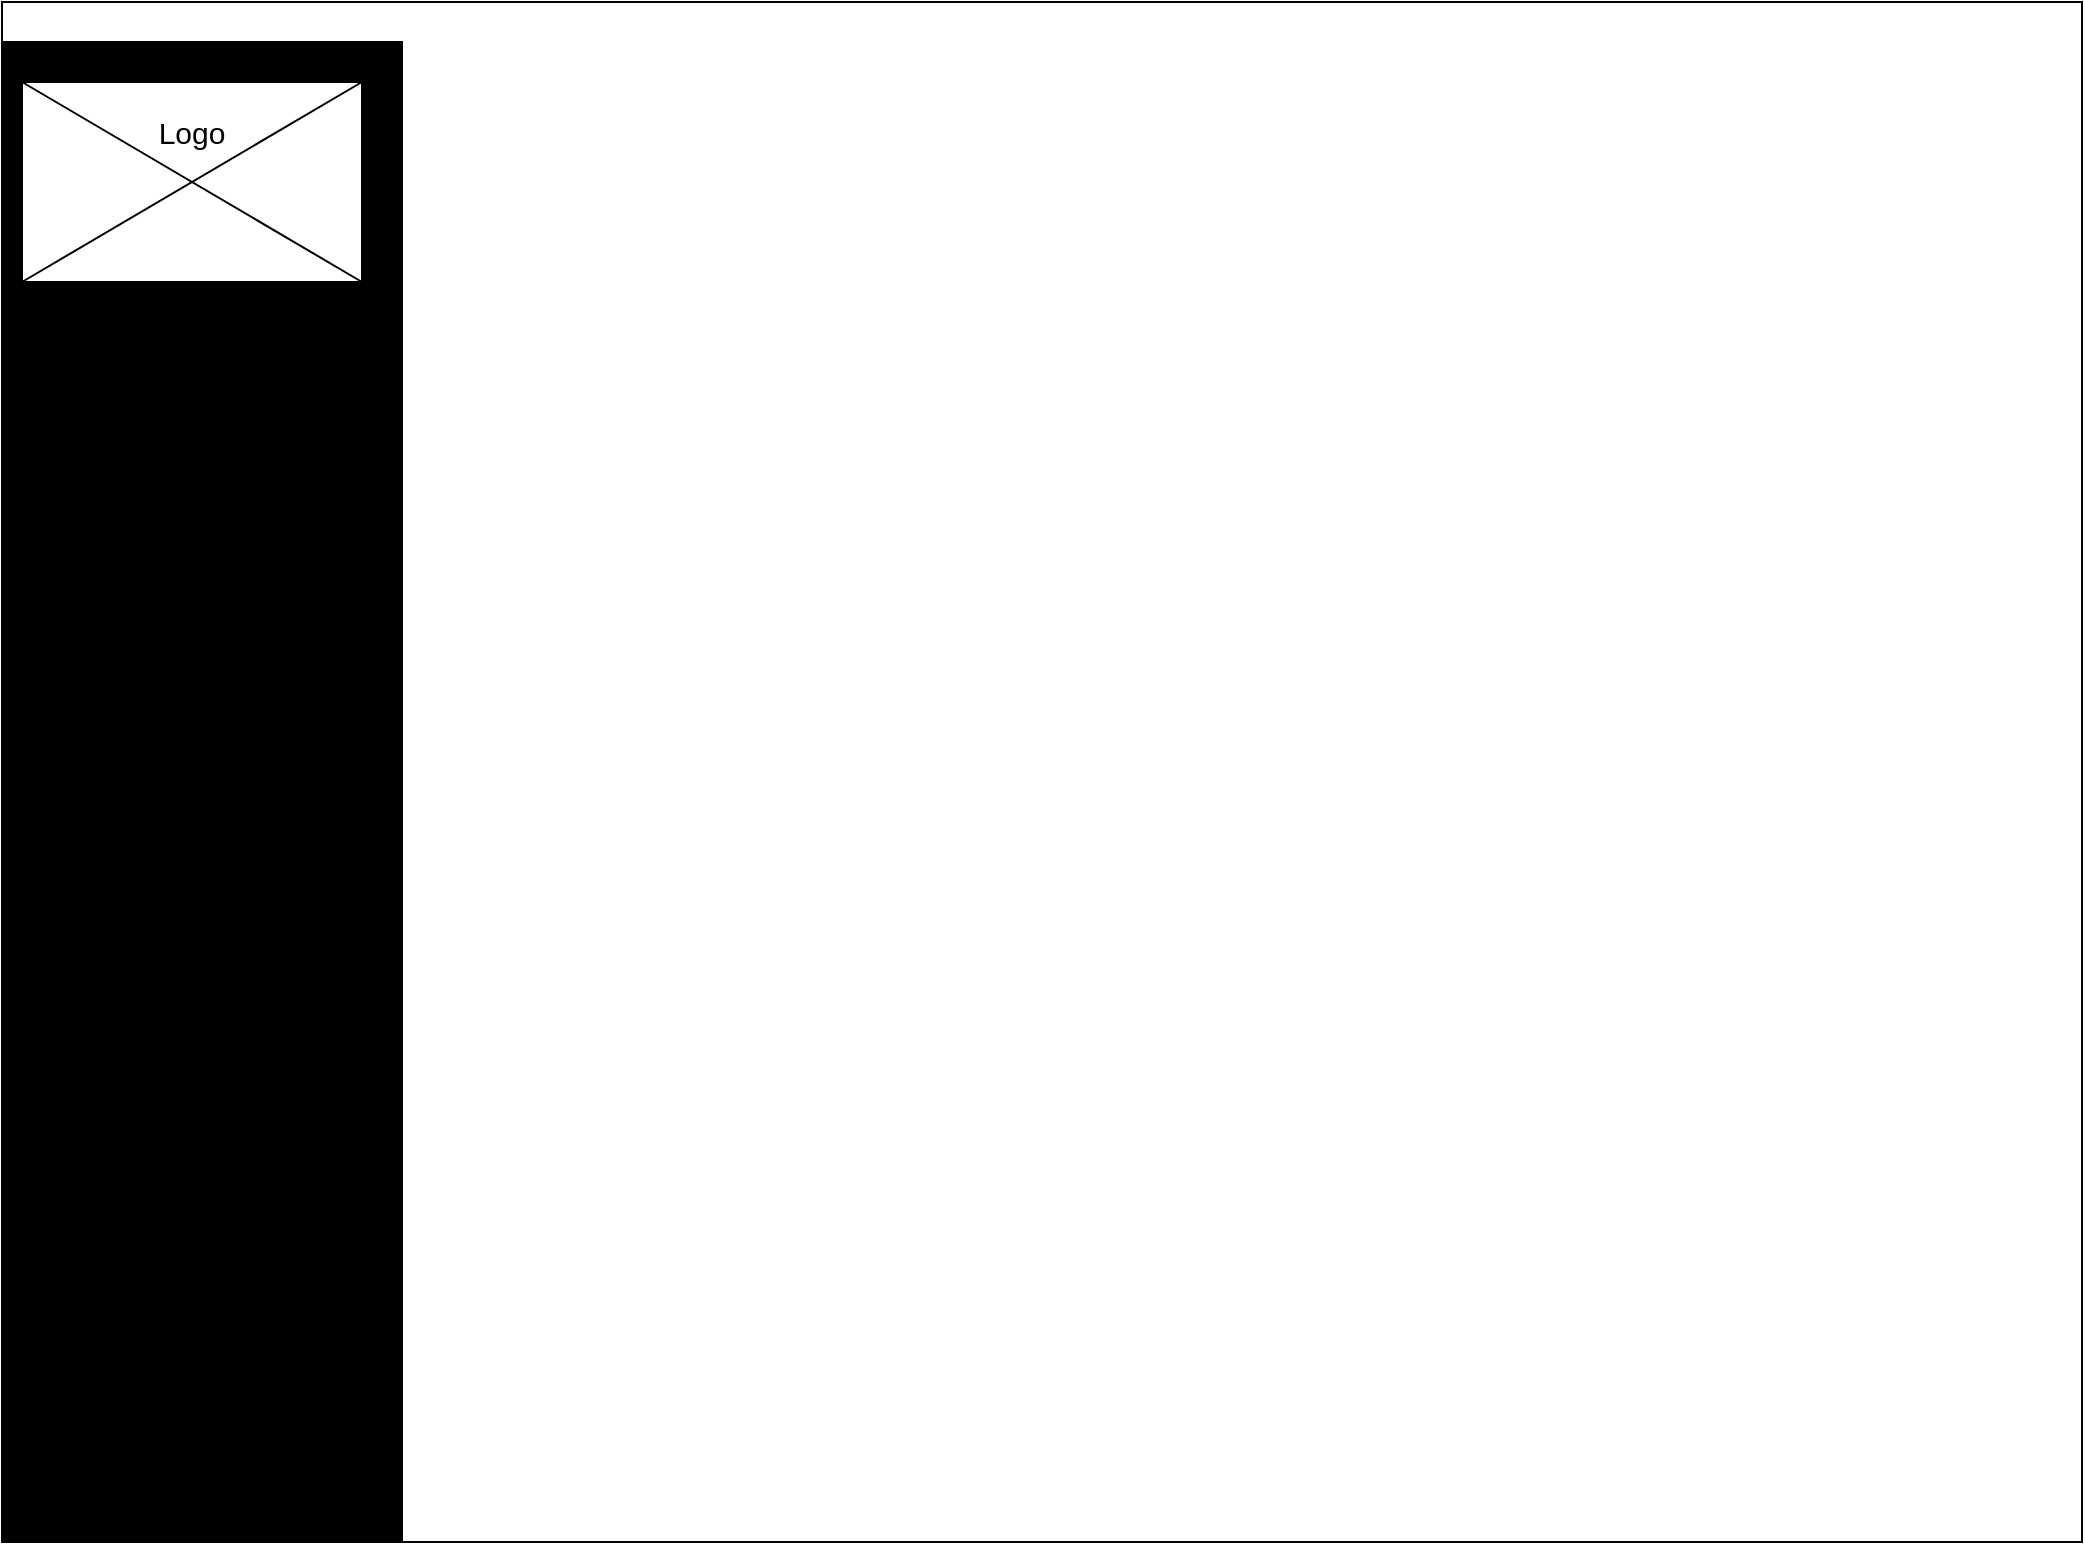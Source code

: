 <mxfile version="28.2.0">
  <diagram name="Page-1" id="MJIfw9Xfixav2o8gxMMa">
    <mxGraphModel dx="1506" dy="1131" grid="1" gridSize="10" guides="1" tooltips="1" connect="1" arrows="1" fold="1" page="1" pageScale="1" pageWidth="1100" pageHeight="850" math="0" shadow="0">
      <root>
        <mxCell id="0" />
        <mxCell id="1" parent="0" />
        <mxCell id="7YQjvosz25pRn5sGRjC9-1" value="" style="rounded=0;whiteSpace=wrap;html=1;fillColor=light-dark(#FFFFFF,#FFFFFF);movable=0;resizable=0;rotatable=0;deletable=0;editable=0;locked=1;connectable=0;" parent="1" vertex="1">
          <mxGeometry x="40" y="40" width="1040" height="770" as="geometry" />
        </mxCell>
        <mxCell id="7YQjvosz25pRn5sGRjC9-2" value="" style="rounded=0;whiteSpace=wrap;html=1;fillColor=light-dark(#000000,#D5FFB7);" parent="1" vertex="1">
          <mxGeometry x="40" y="60" width="200" height="750" as="geometry" />
        </mxCell>
        <mxCell id="7YQjvosz25pRn5sGRjC9-3" value="" style="rounded=0;whiteSpace=wrap;html=1;fillColor=light-dark(#FFFFFF,#FFFFFF);" parent="1" vertex="1">
          <mxGeometry x="50" y="80" width="170" height="100" as="geometry" />
        </mxCell>
        <mxCell id="7YQjvosz25pRn5sGRjC9-4" value="" style="shape=umlDestroy;whiteSpace=wrap;html=1;strokeWidth=1;targetShapes=umlLifeline;fillColor=default;strokeColor=light-dark(#000000,#000000);" parent="1" vertex="1">
          <mxGeometry x="50" y="80" width="170" height="100" as="geometry" />
        </mxCell>
        <mxCell id="7YQjvosz25pRn5sGRjC9-5" value="Logo" style="text;html=1;align=center;verticalAlign=middle;whiteSpace=wrap;rounded=0;fontColor=light-dark(#000000,#000000);fontSize=15;" parent="1" vertex="1">
          <mxGeometry x="105" y="90" width="60" height="30" as="geometry" />
        </mxCell>
        <mxCell id="7YQjvosz25pRn5sGRjC9-7" value="&lt;b&gt;Home&lt;/b&gt;" style="text;html=1;align=left;verticalAlign=middle;whiteSpace=wrap;rounded=0;fontColor=light-dark(#000000,#000000);fontSize=17;" parent="1" vertex="1">
          <mxGeometry x="51" y="209.5" width="80" height="30" as="geometry" />
        </mxCell>
        <mxCell id="7YQjvosz25pRn5sGRjC9-8" value="&lt;b&gt;Service&lt;/b&gt;" style="text;html=1;align=left;verticalAlign=middle;whiteSpace=wrap;rounded=0;fontColor=light-dark(#000000,#000000);fontSize=17;" parent="1" vertex="1">
          <mxGeometry x="54" y="248" width="80" height="30" as="geometry" />
        </mxCell>
        <mxCell id="7YQjvosz25pRn5sGRjC9-9" value="&lt;b&gt;Therapists&lt;/b&gt;" style="text;html=1;align=left;verticalAlign=middle;whiteSpace=wrap;rounded=0;fontColor=light-dark(#000000,#000000);fontSize=17;" parent="1" vertex="1">
          <mxGeometry x="51" y="348" width="119" height="30" as="geometry" />
        </mxCell>
        <mxCell id="7YQjvosz25pRn5sGRjC9-10" value="&lt;b&gt;Ayurvedic Therapy&lt;/b&gt;" style="text;html=1;align=left;verticalAlign=middle;whiteSpace=wrap;rounded=0;fontColor=light-dark(#000000,#000000);fontSize=17;" parent="1" vertex="1">
          <mxGeometry x="71" y="278" width="169" height="30" as="geometry" />
        </mxCell>
        <mxCell id="7YQjvosz25pRn5sGRjC9-11" value="&lt;b&gt;Yoga &amp;amp; Meditation&lt;/b&gt;" style="text;html=1;align=left;verticalAlign=middle;whiteSpace=wrap;rounded=0;fontColor=light-dark(#000000,#000000);fontSize=17;" parent="1" vertex="1">
          <mxGeometry x="71" y="312" width="159" height="30" as="geometry" />
        </mxCell>
        <mxCell id="7YQjvosz25pRn5sGRjC9-12" value="&lt;b&gt;Contact Us&lt;/b&gt;" style="text;html=1;align=left;verticalAlign=middle;whiteSpace=wrap;rounded=0;fontColor=light-dark(#000000,#000000);fontSize=17;" parent="1" vertex="1">
          <mxGeometry x="51" y="578" width="120" height="30" as="geometry" />
        </mxCell>
        <mxCell id="7YQjvosz25pRn5sGRjC9-27" value="&lt;b&gt;About&lt;/b&gt;" style="text;html=1;align=left;verticalAlign=middle;whiteSpace=wrap;rounded=0;fontColor=light-dark(#000000,#000000);fontSize=17;" parent="1" vertex="1">
          <mxGeometry x="54" y="540" width="80" height="30" as="geometry" />
        </mxCell>
        <mxCell id="7YQjvosz25pRn5sGRjC9-28" value="&lt;b&gt;Register / Login&lt;/b&gt;" style="text;html=1;align=left;verticalAlign=middle;whiteSpace=wrap;rounded=0;fontColor=light-dark(#000000,#000000);fontSize=17;" parent="1" vertex="1">
          <mxGeometry x="51" y="618.5" width="189" height="30" as="geometry" />
        </mxCell>
        <mxCell id="7YQjvosz25pRn5sGRjC9-29" value="&lt;b&gt;Book Appointment&lt;/b&gt;" style="text;html=1;align=left;verticalAlign=middle;whiteSpace=wrap;rounded=0;fontColor=light-dark(#000000,#000000);fontSize=17;" parent="1" vertex="1">
          <mxGeometry x="52" y="386.5" width="178" height="30" as="geometry" />
        </mxCell>
        <mxCell id="7YQjvosz25pRn5sGRjC9-32" value="&lt;b&gt;Client Dashboard&lt;/b&gt;" style="text;html=1;align=left;verticalAlign=middle;whiteSpace=wrap;rounded=0;fontColor=light-dark(#000000,#000000);fontSize=17;" parent="1" vertex="1">
          <mxGeometry x="51" y="423.5" width="166" height="30" as="geometry" />
        </mxCell>
        <mxCell id="7YQjvosz25pRn5sGRjC9-33" value="&lt;b&gt;Therapist Dashboard&lt;/b&gt;" style="text;html=1;align=left;verticalAlign=middle;whiteSpace=wrap;rounded=0;fontColor=light-dark(#000000,#000000);fontSize=17;" parent="1" vertex="1">
          <mxGeometry x="51" y="463.5" width="199" height="30" as="geometry" />
        </mxCell>
        <mxCell id="7YQjvosz25pRn5sGRjC9-34" value="&lt;b&gt;Admin Dashboard&lt;/b&gt;" style="text;html=1;align=left;verticalAlign=middle;whiteSpace=wrap;rounded=0;fontColor=light-dark(#000000,#000000);fontSize=17;" parent="1" vertex="1">
          <mxGeometry x="51.5" y="503.5" width="176" height="30" as="geometry" />
        </mxCell>
        <mxCell id="c9pFDxgWKYqPfjZnPTOq-1" value="" style="edgeStyle=orthogonalEdgeStyle;rounded=0;orthogonalLoop=1;jettySize=auto;html=1;" parent="1" edge="1">
          <mxGeometry relative="1" as="geometry">
            <mxPoint x="415" y="274" as="targetPoint" />
          </mxGeometry>
        </mxCell>
      </root>
    </mxGraphModel>
  </diagram>
</mxfile>
